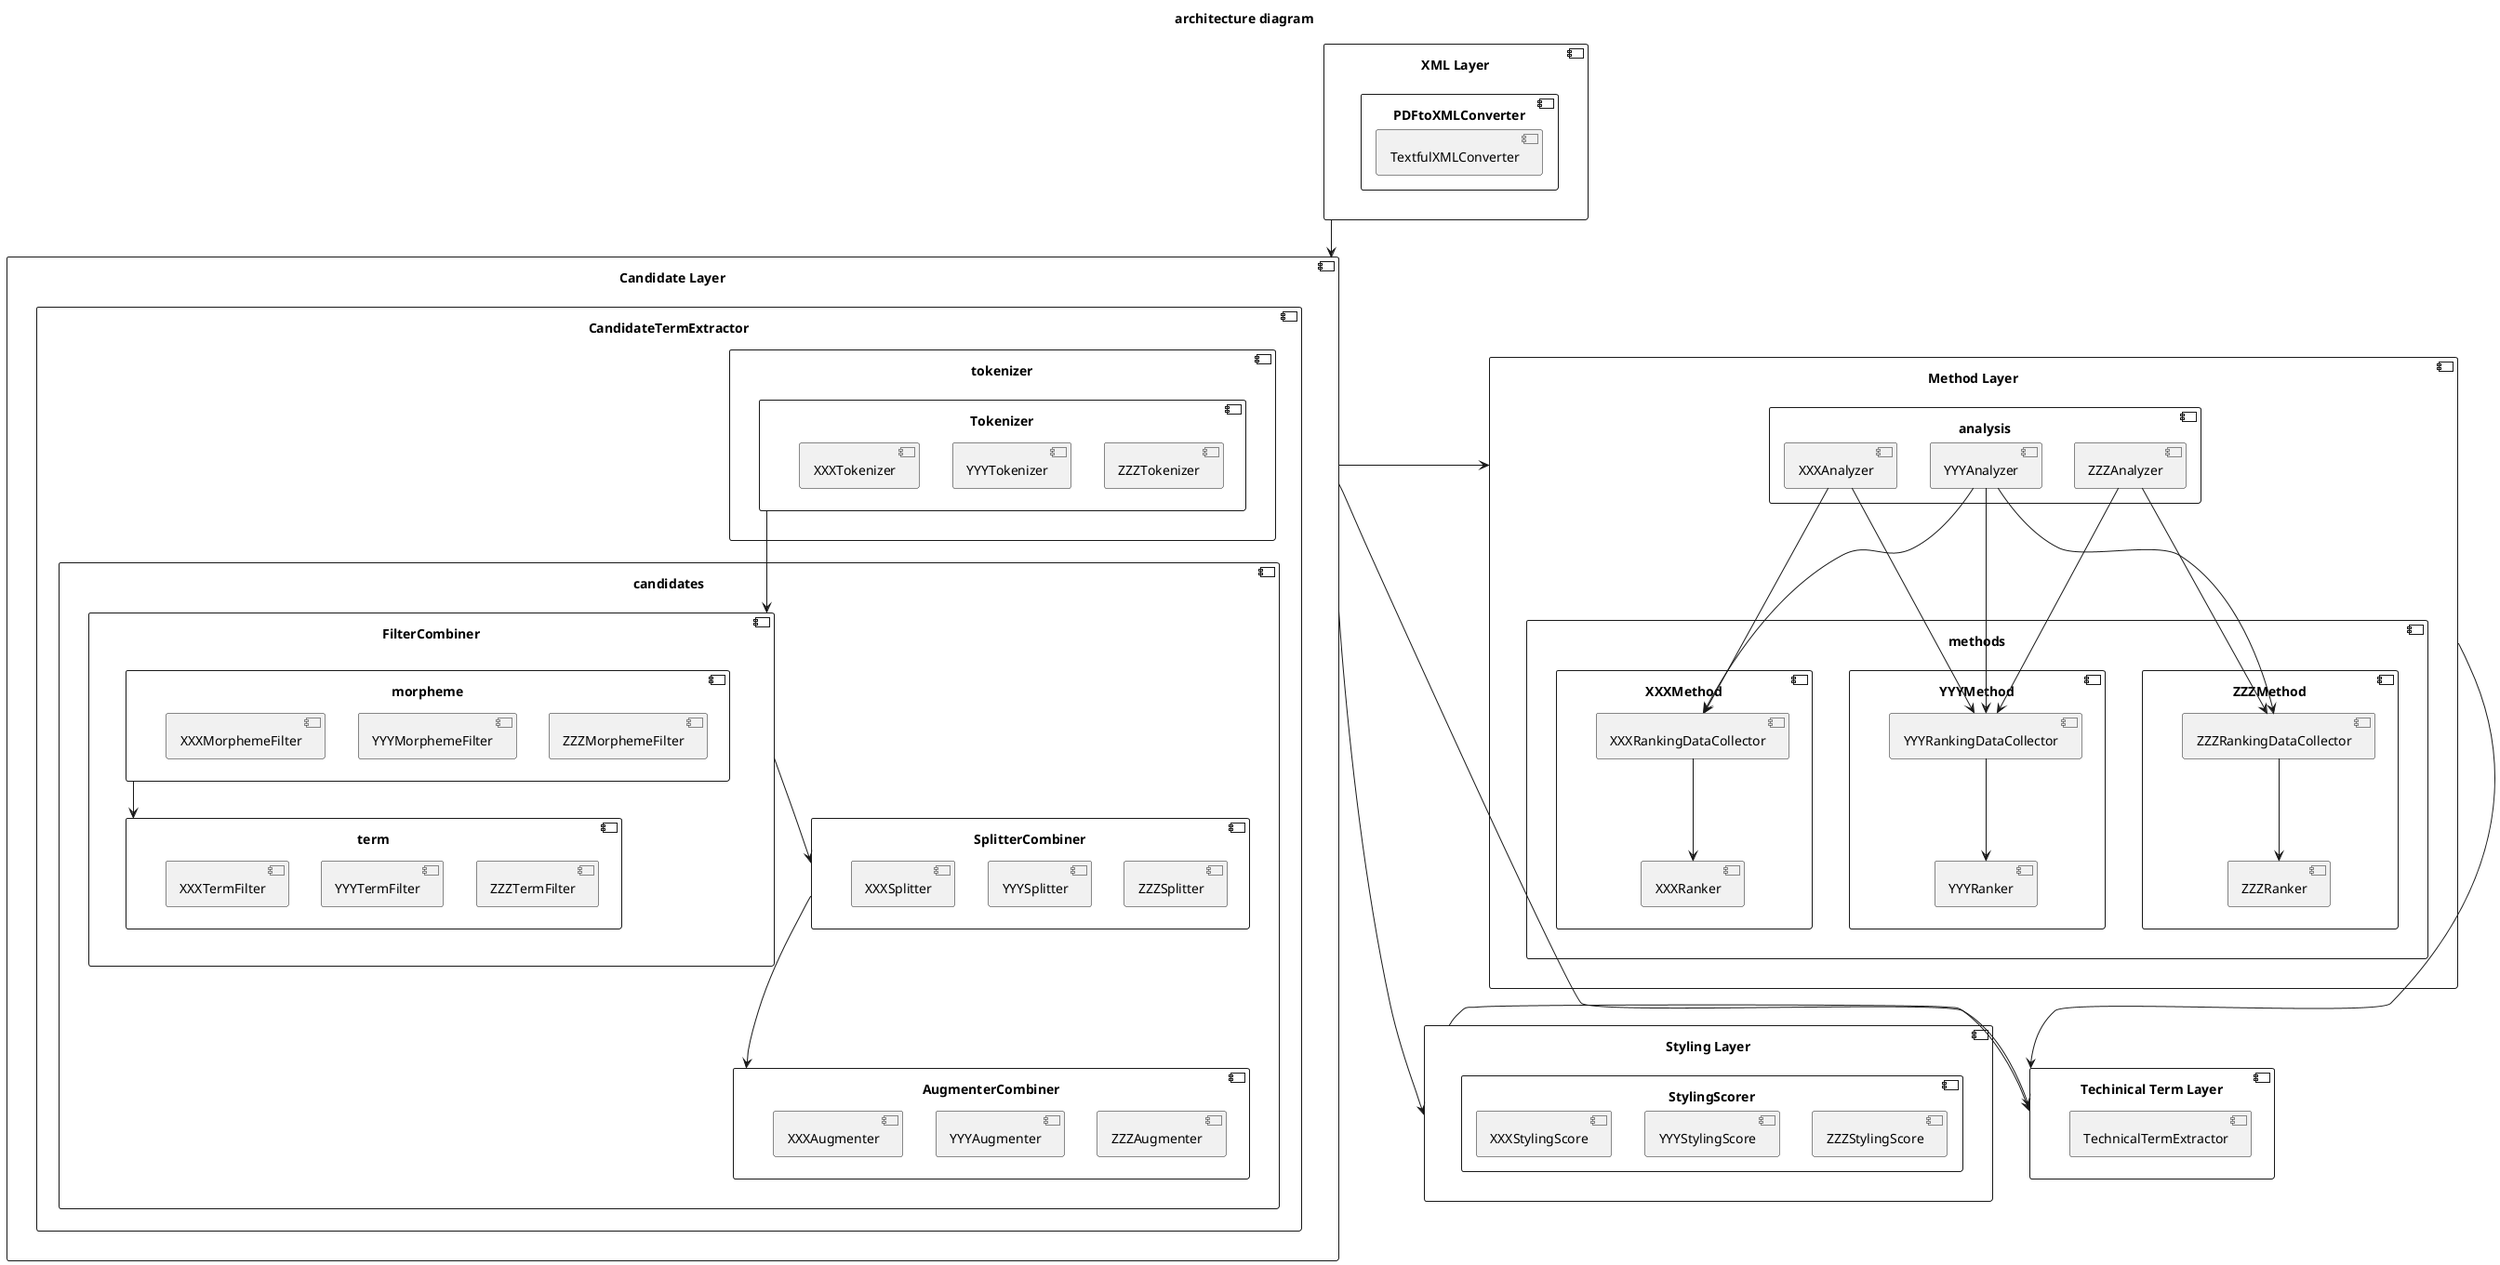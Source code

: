 @startuml
title "architecture diagram"

component "XML Layer" as XMLLayer {
    component PDFtoXMLConverter {
        component TextfulXMLConverter
    }
}

component "Candidate Layer" as CandidateLayer {
    component CandidateTermExtractor {
        component tokenizer {
            component Tokenizer {
                component XXXTokenizer
                component YYYTokenizer
                component ZZZTokenizer

                XXXTokenizer -[hidden]right- YYYTokenizer
                YYYTokenizer -[hidden]right- ZZZTokenizer
            }
        }

        component candidates {
            component FilterCombiner {
                component morpheme {
                    component XXXMorphemeFilter
                    component YYYMorphemeFilter
                    component ZZZMorphemeFilter

                    XXXMorphemeFilter -[hidden]right- YYYMorphemeFilter
                    YYYMorphemeFilter -[hidden]right- ZZZMorphemeFilter
                }

                component term {
                    component XXXTermFilter
                    component YYYTermFilter
                    component ZZZTermFilter

                    XXXTermFilter -[hidden]right- YYYTermFilter
                    YYYTermFilter -[hidden]right- ZZZTermFilter
                }
                morpheme -down-> term
            }

            component SplitterCombiner {
                component XXXSplitter
                component YYYSplitter
                component ZZZSplitter

                XXXSplitter -[hidden]right- YYYSplitter
                YYYSplitter -[hidden]right- ZZZSplitter
            }

            component AugmenterCombiner {
                component XXXAugmenter
                component YYYAugmenter
                component ZZZAugmenter

                XXXAugmenter -[hidden]right- YYYAugmenter
                YYYAugmenter -[hidden]right- ZZZAugmenter
            }
        }
    }
    Tokenizer -down-> FilterCombiner
    FilterCombiner -down-> SplitterCombiner
    SplitterCombiner -down-> AugmenterCombiner
    
}

component "Method Layer" as MethodLayer {
    component analysis {
        component XXXAnalyzer
        component YYYAnalyzer
        component ZZZAnalyzer

        XXXAnalyzer -[hidden]right- YYYAnalyzer
        YYYAnalyzer -[hidden]right- ZZZAnalyzer
    }

    component methods {
        component XXXMethod {
            component XXXRankingDataCollector
            component XXXRanker

            XXXRankingDataCollector -down-> XXXRanker
        }

        component YYYMethod {
            component YYYRankingDataCollector
            component YYYRanker

            YYYRankingDataCollector -down-> YYYRanker
        }

        component ZZZMethod {
            component ZZZRankingDataCollector
            component ZZZRanker

            ZZZRankingDataCollector -down-> ZZZRanker
        }

        XXXMethod -[hidden]right- YYYMethod
        YYYMethod -[hidden]right- ZZZMethod
    }

    XXXAnalyzer -down-> XXXRankingDataCollector
    YYYAnalyzer -down-> XXXRankingDataCollector
    XXXAnalyzer -down-> YYYRankingDataCollector
    YYYAnalyzer -down-> YYYRankingDataCollector
    ZZZAnalyzer -down-> YYYRankingDataCollector
    YYYAnalyzer -down-> ZZZRankingDataCollector
    ZZZAnalyzer -down-> ZZZRankingDataCollector
}

component "Styling Layer" as StylingLayer {
    component StylingScorer {
        component XXXStylingScore
        component YYYStylingScore
        component ZZZStylingScore

        XXXStylingScore -[hidden]right- YYYStylingScore
        YYYStylingScore -[hidden]right- ZZZStylingScore
    }
}

component "Techinical Term Layer" as TechinicalTermLayer {
    component TechnicalTermExtractor
}

XMLLayer -down-> CandidateLayer
CandidateLayer -right-> MethodLayer
CandidateLayer -down-> StylingLayer
CandidateLayer -down-> TechinicalTermLayer
MethodLayer -down-> TechinicalTermLayer
StylingLayer -right-> TechinicalTermLayer

MethodLayer ---[hidden]down- StylingLayer

@enduml
